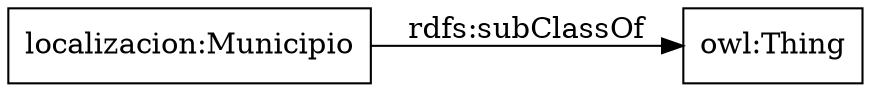 digraph ar2dtool_diagram { 
rankdir=LR;
size="1000"
node [shape = rectangle, color="black"]; "localizacion:Municipio" ; /*classes style*/
	"localizacion:Municipio" -> "owl:Thing" [ label = "rdfs:subClassOf" ];

}
